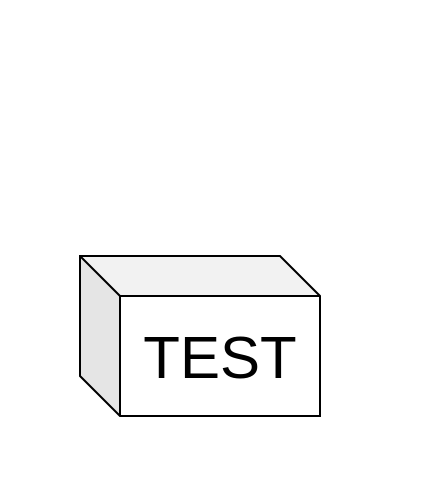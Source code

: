 <mxfile version="10.6.5" type="device"><diagram id="fVyFSodns92ZtzUHdIsF" name="Page-1"><mxGraphModel dx="1058" dy="848" grid="1" gridSize="10" guides="1" tooltips="1" connect="1" arrows="1" fold="1" page="1" pageScale="1" pageWidth="827" pageHeight="1169" math="0" shadow="0"><root><mxCell id="0"/><mxCell id="1" parent="0"/><mxCell id="xtfvJRunKzhh2ARH4H72-3" value="" style="shape=cube;whiteSpace=wrap;html=1;boundedLbl=1;backgroundOutline=1;darkOpacity=0.05;darkOpacity2=0.1;fontSize=30;" parent="1" vertex="1"><mxGeometry x="380" y="255" width="120" height="80" as="geometry"/></mxCell><mxCell id="xtfvJRunKzhh2ARH4H72-1" value="TEST" style="text;html=1;strokeColor=none;fillColor=none;align=center;verticalAlign=middle;whiteSpace=wrap;rounded=0;fontSize=30;" parent="1" vertex="1"><mxGeometry x="340" y="240" width="220" height="130" as="geometry"/></mxCell><mxCell id="X5N95d5jWYoWN1W6KYm0-1" value="" style="shape=image;html=1;verticalAlign=top;verticalLabelPosition=bottom;labelBackgroundColor=#ffffff;imageAspect=0;aspect=fixed;image=https://cdn0.iconfinder.com/data/icons/elasto-online-store/26/00-ELASTOFONT-STORE-READY_cards-128.png" vertex="1" parent="1"><mxGeometry x="372" y="127" width="128" height="128" as="geometry"/></mxCell></root></mxGraphModel></diagram></mxfile>